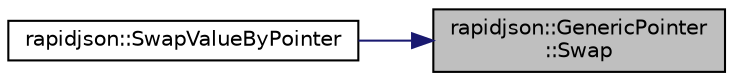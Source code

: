 digraph "rapidjson::GenericPointer::Swap"
{
 // INTERACTIVE_SVG=YES
 // LATEX_PDF_SIZE
  edge [fontname="Helvetica",fontsize="10",labelfontname="Helvetica",labelfontsize="10"];
  node [fontname="Helvetica",fontsize="10",shape=record];
  rankdir="RL";
  Node25 [label="rapidjson::GenericPointer\l::Swap",height=0.2,width=0.4,color="black", fillcolor="grey75", style="filled", fontcolor="black",tooltip="Swap the content of this pointer with an other."];
  Node25 -> Node26 [dir="back",color="midnightblue",fontsize="10",style="solid",fontname="Helvetica"];
  Node26 [label="rapidjson::SwapValueByPointer",height=0.2,width=0.4,color="black", fillcolor="white", style="filled",URL="$namespacerapidjson.html#a54ef9e175c0a22c8dc894dd001063b43",tooltip=" "];
}
